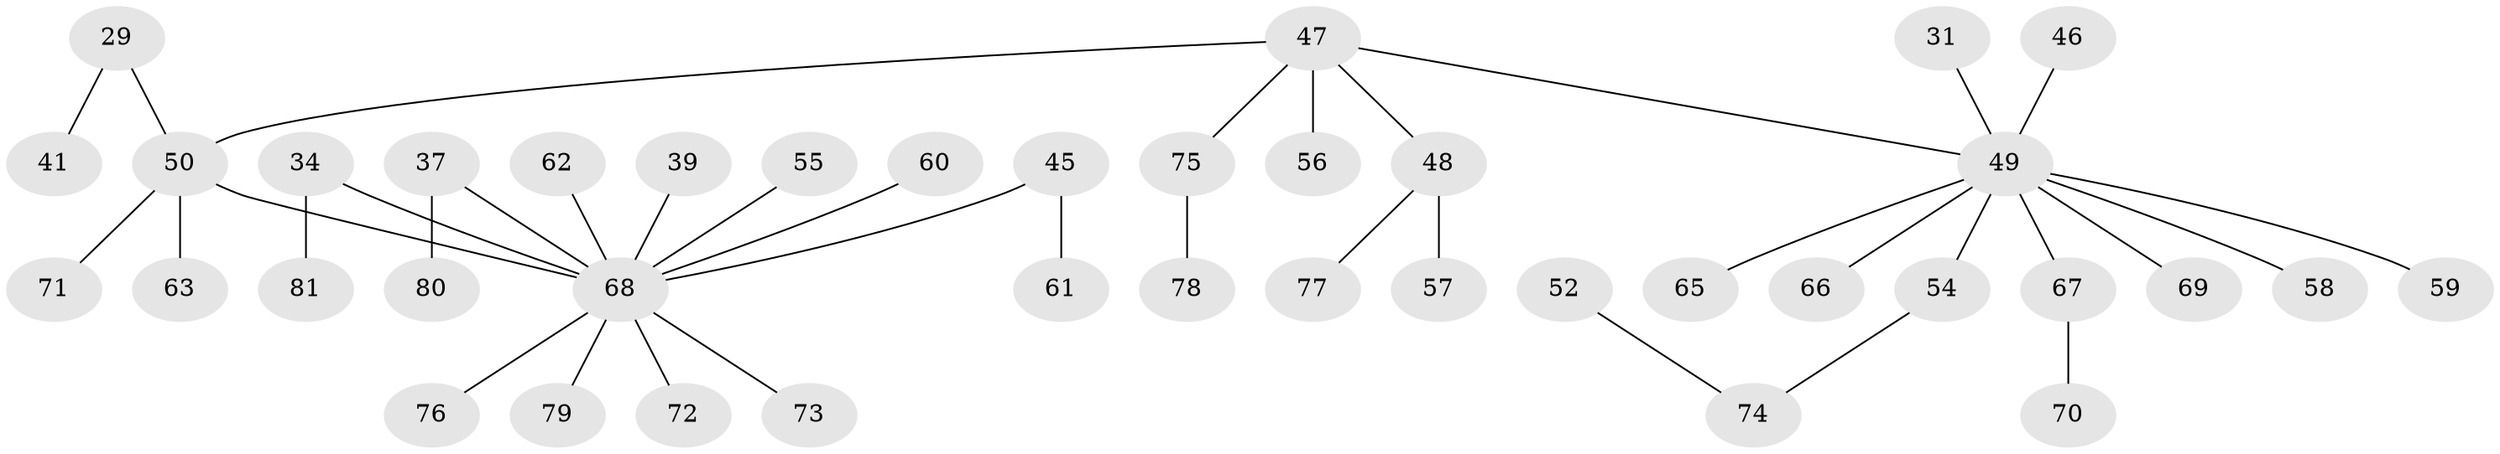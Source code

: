// original degree distribution, {5: 0.037037037037037035, 3: 0.18518518518518517, 4: 0.037037037037037035, 6: 0.012345679012345678, 2: 0.2839506172839506, 1: 0.4444444444444444}
// Generated by graph-tools (version 1.1) at 2025/53/03/09/25 04:53:17]
// undirected, 40 vertices, 39 edges
graph export_dot {
graph [start="1"]
  node [color=gray90,style=filled];
  29;
  31;
  34;
  37;
  39;
  41;
  45;
  46;
  47 [super="+36"];
  48 [super="+35+42"];
  49 [super="+32+19+27+30"];
  50 [super="+38"];
  52;
  54 [super="+23"];
  55;
  56;
  57;
  58;
  59;
  60;
  61;
  62;
  63;
  65;
  66;
  67;
  68 [super="+33+40+51+64"];
  69;
  70;
  71;
  72;
  73;
  74 [super="+44"];
  75 [super="+43"];
  76;
  77;
  78;
  79;
  80;
  81;
  29 -- 41;
  29 -- 50;
  31 -- 49;
  34 -- 81;
  34 -- 68;
  37 -- 80;
  37 -- 68;
  39 -- 68;
  45 -- 61;
  45 -- 68;
  46 -- 49;
  47 -- 56;
  47 -- 49;
  47 -- 75;
  47 -- 50;
  47 -- 48;
  48 -- 77;
  48 -- 57;
  49 -- 59;
  49 -- 66;
  49 -- 67;
  49 -- 54;
  49 -- 65;
  49 -- 69;
  49 -- 58;
  50 -- 71;
  50 -- 63;
  50 -- 68;
  52 -- 74;
  54 -- 74;
  55 -- 68;
  60 -- 68;
  62 -- 68;
  67 -- 70;
  68 -- 72;
  68 -- 73;
  68 -- 79;
  68 -- 76;
  75 -- 78;
}
